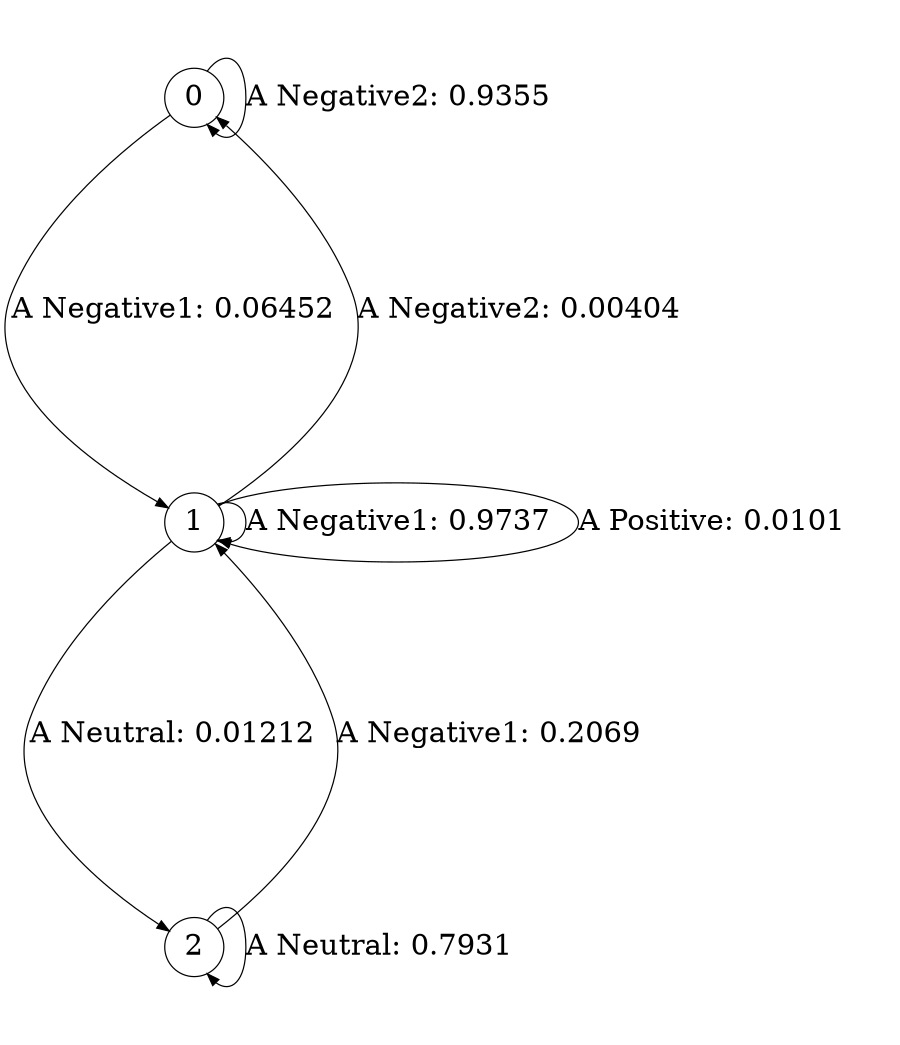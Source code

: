 digraph r10_cssr {
size = "6,8.5";
ratio = "fill";
node [shape = circle];
node [fontsize = 24];
edge [fontsize = 24];
0 -> 0 [label = "A Negative2: 0.9355   "];
0 -> 1 [label = "A Negative1: 0.06452  "];
1 -> 0 [label = "A Negative2: 0.00404  "];
1 -> 1 [label = "A Negative1: 0.9737   "];
1 -> 2 [label = "A Neutral: 0.01212  "];
1 -> 1 [label = "A Positive: 0.0101   "];
2 -> 1 [label = "A Negative1: 0.2069   "];
2 -> 2 [label = "A Neutral: 0.7931   "];
} 